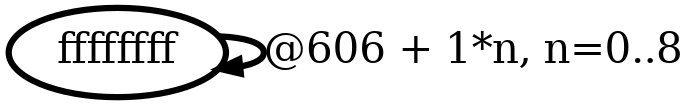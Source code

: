 digraph G {
        node [style=rounded, penwidth=3, fontsize=20, shape=oval];
        "ffffffff" -> "ffffffff" [label="@606 + 1*n, n=0..8", color=black,arrowsize=1,style=bold,penwidth=3,fontsize=20];
}
